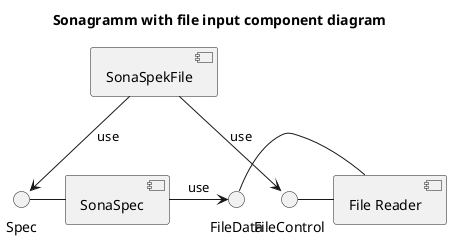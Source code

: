 @startuml

title: Sonagramm with file input component diagram

interface "FileControl" as B
interface "FileData" as B1
interface "Spec" as A

A - [SonaSpec]

B - [File Reader] 
B1 - [File Reader]

[SonaSpekFile] --> A : use
[SonaSpekFile] --> B : use
[SonaSpec] -> B1: use


@enduml
